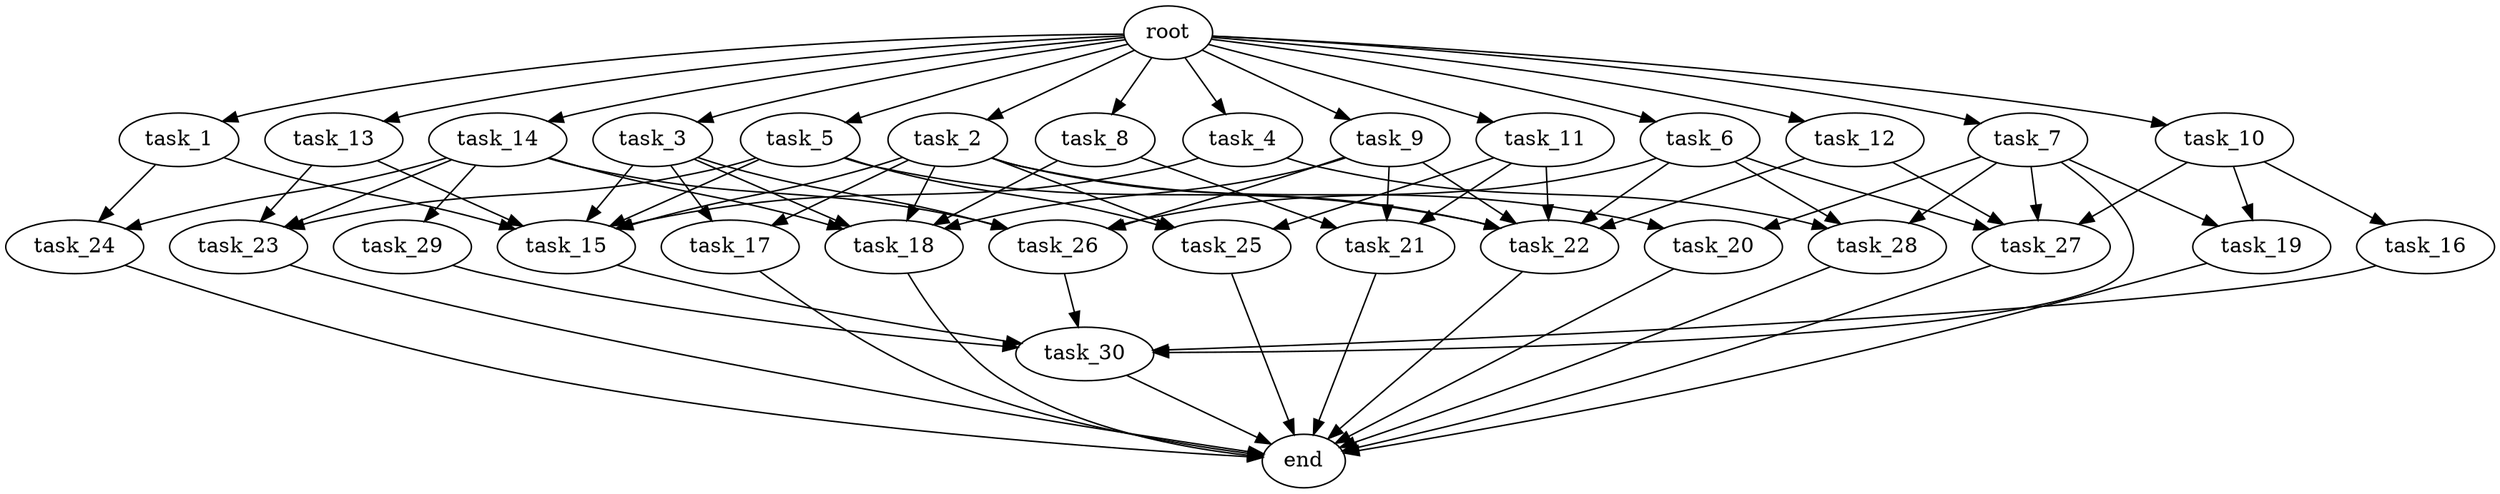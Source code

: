 digraph G {
  root [size="0.000000e+00"];
  task_1 [size="6.803696e+09"];
  task_2 [size="8.897519e+09"];
  task_3 [size="3.435194e+09"];
  task_4 [size="9.183069e+09"];
  task_5 [size="9.827158e+09"];
  task_6 [size="1.451360e+09"];
  task_7 [size="3.417157e+09"];
  task_8 [size="6.327342e+09"];
  task_9 [size="7.448194e+09"];
  task_10 [size="8.511127e+09"];
  task_11 [size="5.737352e+09"];
  task_12 [size="9.772343e+09"];
  task_13 [size="7.922986e+09"];
  task_14 [size="8.247030e+09"];
  task_15 [size="3.964105e+09"];
  task_16 [size="8.234610e+09"];
  task_17 [size="8.807349e+09"];
  task_18 [size="9.905049e+09"];
  task_19 [size="5.440423e+09"];
  task_20 [size="5.196169e+09"];
  task_21 [size="5.755070e+09"];
  task_22 [size="2.547917e+09"];
  task_23 [size="5.504935e+09"];
  task_24 [size="9.422956e+09"];
  task_25 [size="7.397373e+09"];
  task_26 [size="6.840423e+09"];
  task_27 [size="7.877455e+09"];
  task_28 [size="4.892311e+09"];
  task_29 [size="3.255548e+09"];
  task_30 [size="8.364851e+09"];
  end [size="0.000000e+00"];

  root -> task_1 [size="1.000000e-12"];
  root -> task_2 [size="1.000000e-12"];
  root -> task_3 [size="1.000000e-12"];
  root -> task_4 [size="1.000000e-12"];
  root -> task_5 [size="1.000000e-12"];
  root -> task_6 [size="1.000000e-12"];
  root -> task_7 [size="1.000000e-12"];
  root -> task_8 [size="1.000000e-12"];
  root -> task_9 [size="1.000000e-12"];
  root -> task_10 [size="1.000000e-12"];
  root -> task_11 [size="1.000000e-12"];
  root -> task_12 [size="1.000000e-12"];
  root -> task_13 [size="1.000000e-12"];
  root -> task_14 [size="1.000000e-12"];
  task_1 -> task_15 [size="6.606842e+07"];
  task_1 -> task_24 [size="4.711478e+08"];
  task_2 -> task_15 [size="6.606842e+07"];
  task_2 -> task_17 [size="4.403675e+08"];
  task_2 -> task_18 [size="1.981010e+08"];
  task_2 -> task_20 [size="2.598084e+08"];
  task_2 -> task_22 [size="4.246528e+07"];
  task_2 -> task_25 [size="2.465791e+08"];
  task_3 -> task_15 [size="6.606842e+07"];
  task_3 -> task_17 [size="4.403675e+08"];
  task_3 -> task_18 [size="1.981010e+08"];
  task_3 -> task_26 [size="1.710106e+08"];
  task_4 -> task_15 [size="6.606842e+07"];
  task_4 -> task_28 [size="1.630770e+08"];
  task_5 -> task_15 [size="6.606842e+07"];
  task_5 -> task_22 [size="4.246528e+07"];
  task_5 -> task_23 [size="1.834978e+08"];
  task_5 -> task_25 [size="2.465791e+08"];
  task_6 -> task_22 [size="4.246528e+07"];
  task_6 -> task_26 [size="1.710106e+08"];
  task_6 -> task_27 [size="1.969364e+08"];
  task_6 -> task_28 [size="1.630770e+08"];
  task_7 -> task_19 [size="2.720212e+08"];
  task_7 -> task_20 [size="2.598084e+08"];
  task_7 -> task_27 [size="1.969364e+08"];
  task_7 -> task_28 [size="1.630770e+08"];
  task_7 -> task_30 [size="1.672970e+08"];
  task_8 -> task_18 [size="1.981010e+08"];
  task_8 -> task_21 [size="1.918357e+08"];
  task_9 -> task_18 [size="1.981010e+08"];
  task_9 -> task_21 [size="1.918357e+08"];
  task_9 -> task_22 [size="4.246528e+07"];
  task_9 -> task_26 [size="1.710106e+08"];
  task_10 -> task_16 [size="8.234610e+08"];
  task_10 -> task_19 [size="2.720212e+08"];
  task_10 -> task_27 [size="1.969364e+08"];
  task_11 -> task_21 [size="1.918357e+08"];
  task_11 -> task_22 [size="4.246528e+07"];
  task_11 -> task_25 [size="2.465791e+08"];
  task_12 -> task_22 [size="4.246528e+07"];
  task_12 -> task_27 [size="1.969364e+08"];
  task_13 -> task_15 [size="6.606842e+07"];
  task_13 -> task_23 [size="1.834978e+08"];
  task_14 -> task_18 [size="1.981010e+08"];
  task_14 -> task_23 [size="1.834978e+08"];
  task_14 -> task_24 [size="4.711478e+08"];
  task_14 -> task_26 [size="1.710106e+08"];
  task_14 -> task_29 [size="3.255548e+08"];
  task_15 -> task_30 [size="1.672970e+08"];
  task_16 -> task_30 [size="1.672970e+08"];
  task_17 -> end [size="1.000000e-12"];
  task_18 -> end [size="1.000000e-12"];
  task_19 -> end [size="1.000000e-12"];
  task_20 -> end [size="1.000000e-12"];
  task_21 -> end [size="1.000000e-12"];
  task_22 -> end [size="1.000000e-12"];
  task_23 -> end [size="1.000000e-12"];
  task_24 -> end [size="1.000000e-12"];
  task_25 -> end [size="1.000000e-12"];
  task_26 -> task_30 [size="1.672970e+08"];
  task_27 -> end [size="1.000000e-12"];
  task_28 -> end [size="1.000000e-12"];
  task_29 -> task_30 [size="1.672970e+08"];
  task_30 -> end [size="1.000000e-12"];
}
